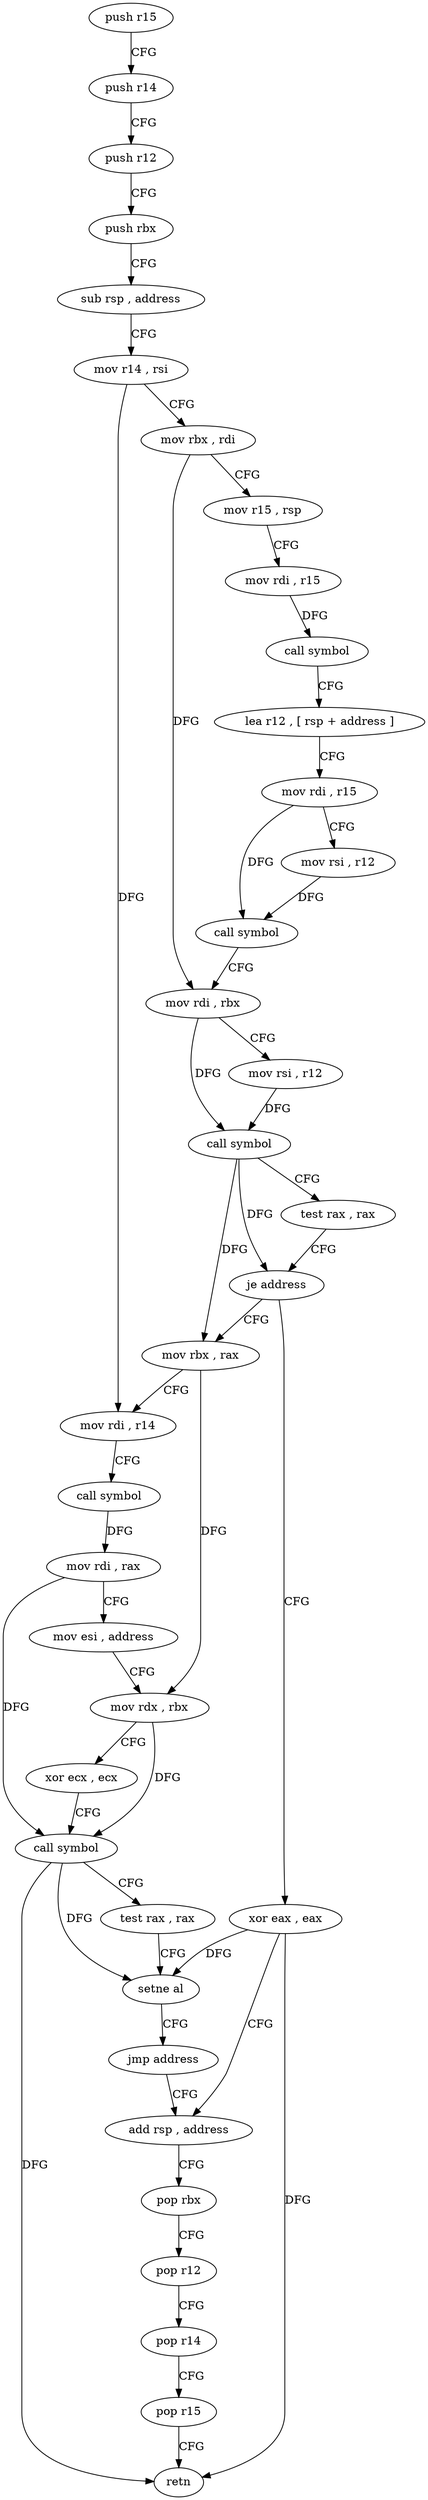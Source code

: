 digraph "func" {
"92160" [label = "push r15" ]
"92162" [label = "push r14" ]
"92164" [label = "push r12" ]
"92166" [label = "push rbx" ]
"92167" [label = "sub rsp , address" ]
"92171" [label = "mov r14 , rsi" ]
"92174" [label = "mov rbx , rdi" ]
"92177" [label = "mov r15 , rsp" ]
"92180" [label = "mov rdi , r15" ]
"92183" [label = "call symbol" ]
"92188" [label = "lea r12 , [ rsp + address ]" ]
"92193" [label = "mov rdi , r15" ]
"92196" [label = "mov rsi , r12" ]
"92199" [label = "call symbol" ]
"92204" [label = "mov rdi , rbx" ]
"92207" [label = "mov rsi , r12" ]
"92210" [label = "call symbol" ]
"92215" [label = "test rax , rax" ]
"92218" [label = "je address" ]
"92257" [label = "xor eax , eax" ]
"92220" [label = "mov rbx , rax" ]
"92259" [label = "add rsp , address" ]
"92223" [label = "mov rdi , r14" ]
"92226" [label = "call symbol" ]
"92231" [label = "mov rdi , rax" ]
"92234" [label = "mov esi , address" ]
"92239" [label = "mov rdx , rbx" ]
"92242" [label = "xor ecx , ecx" ]
"92244" [label = "call symbol" ]
"92249" [label = "test rax , rax" ]
"92252" [label = "setne al" ]
"92255" [label = "jmp address" ]
"92263" [label = "pop rbx" ]
"92264" [label = "pop r12" ]
"92266" [label = "pop r14" ]
"92268" [label = "pop r15" ]
"92270" [label = "retn" ]
"92160" -> "92162" [ label = "CFG" ]
"92162" -> "92164" [ label = "CFG" ]
"92164" -> "92166" [ label = "CFG" ]
"92166" -> "92167" [ label = "CFG" ]
"92167" -> "92171" [ label = "CFG" ]
"92171" -> "92174" [ label = "CFG" ]
"92171" -> "92223" [ label = "DFG" ]
"92174" -> "92177" [ label = "CFG" ]
"92174" -> "92204" [ label = "DFG" ]
"92177" -> "92180" [ label = "CFG" ]
"92180" -> "92183" [ label = "DFG" ]
"92183" -> "92188" [ label = "CFG" ]
"92188" -> "92193" [ label = "CFG" ]
"92193" -> "92196" [ label = "CFG" ]
"92193" -> "92199" [ label = "DFG" ]
"92196" -> "92199" [ label = "DFG" ]
"92199" -> "92204" [ label = "CFG" ]
"92204" -> "92207" [ label = "CFG" ]
"92204" -> "92210" [ label = "DFG" ]
"92207" -> "92210" [ label = "DFG" ]
"92210" -> "92215" [ label = "CFG" ]
"92210" -> "92218" [ label = "DFG" ]
"92210" -> "92220" [ label = "DFG" ]
"92215" -> "92218" [ label = "CFG" ]
"92218" -> "92257" [ label = "CFG" ]
"92218" -> "92220" [ label = "CFG" ]
"92257" -> "92259" [ label = "CFG" ]
"92257" -> "92252" [ label = "DFG" ]
"92257" -> "92270" [ label = "DFG" ]
"92220" -> "92223" [ label = "CFG" ]
"92220" -> "92239" [ label = "DFG" ]
"92259" -> "92263" [ label = "CFG" ]
"92223" -> "92226" [ label = "CFG" ]
"92226" -> "92231" [ label = "DFG" ]
"92231" -> "92234" [ label = "CFG" ]
"92231" -> "92244" [ label = "DFG" ]
"92234" -> "92239" [ label = "CFG" ]
"92239" -> "92242" [ label = "CFG" ]
"92239" -> "92244" [ label = "DFG" ]
"92242" -> "92244" [ label = "CFG" ]
"92244" -> "92249" [ label = "CFG" ]
"92244" -> "92252" [ label = "DFG" ]
"92244" -> "92270" [ label = "DFG" ]
"92249" -> "92252" [ label = "CFG" ]
"92252" -> "92255" [ label = "CFG" ]
"92255" -> "92259" [ label = "CFG" ]
"92263" -> "92264" [ label = "CFG" ]
"92264" -> "92266" [ label = "CFG" ]
"92266" -> "92268" [ label = "CFG" ]
"92268" -> "92270" [ label = "CFG" ]
}
